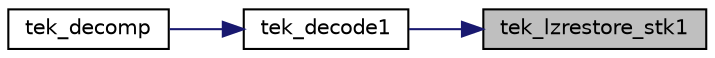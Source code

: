 digraph "tek_lzrestore_stk1"
{
 // LATEX_PDF_SIZE
  edge [fontname="Helvetica",fontsize="10",labelfontname="Helvetica",labelfontsize="10"];
  node [fontname="Helvetica",fontsize="10",shape=record];
  rankdir="RL";
  Node1 [label="tek_lzrestore_stk1",height=0.2,width=0.4,color="black", fillcolor="grey75", style="filled", fontcolor="black",tooltip=" "];
  Node1 -> Node2 [dir="back",color="midnightblue",fontsize="10",style="solid",fontname="Helvetica"];
  Node2 [label="tek_decode1",height=0.2,width=0.4,color="black", fillcolor="white", style="filled",URL="$haribote_2tek_8c.html#a33eeed225ccff7762e2dc545fcd50769",tooltip=" "];
  Node2 -> Node3 [dir="back",color="midnightblue",fontsize="10",style="solid",fontname="Helvetica"];
  Node3 [label="tek_decomp",height=0.2,width=0.4,color="black", fillcolor="white", style="filled",URL="$haribote_2tek_8c.html#a65ad1e05ea04302ba9c7a2b8b2b2bf99",tooltip=" "];
}
